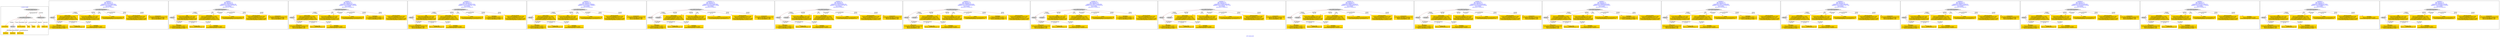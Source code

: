 digraph n0 {
fontcolor="blue"
remincross="true"
label="s20-s-lacma.xml"
subgraph cluster_0 {
label="1-correct model"
n2[style="filled",color="white",fillcolor="lightgray",label="CulturalHeritageObject1"];
n3[shape="plaintext",style="filled",fillcolor="gold",label="creationDate"];
n4[style="filled",color="white",fillcolor="lightgray",label="Person1"];
n5[shape="plaintext",style="filled",fillcolor="gold",label="Artwork_Details"];
n6[shape="plaintext",style="filled",fillcolor="gold",label="title"];
n7[shape="plaintext",style="filled",fillcolor="gold",label="Origin"];
n8[shape="plaintext",style="filled",fillcolor="gold",label="ID"];
n9[shape="plaintext",style="filled",fillcolor="gold",label="birthDate"];
n10[shape="plaintext",style="filled",fillcolor="gold",label="deathDate"];
n11[shape="plaintext",style="filled",fillcolor="gold",label="Artist_Name"];
n12[style="filled",color="white",fillcolor="lightgray",label="EuropeanaAggregation1"];
n13[style="filled",color="white",fillcolor="lightgray",label="WebResource1"];
n14[shape="plaintext",style="filled",fillcolor="gold",label="Image_URL"];
}
subgraph cluster_1 {
label="candidate 0\nlink coherence:1.0\nnode coherence:1.0\nconfidence:0.555231846070952\nmapping score:0.643410615356984\ncost:8.99999\n-precision:0.67-recall:0.5"
n16[style="filled",color="white",fillcolor="lightgray",label="CulturalHeritageObject1"];
n17[style="filled",color="white",fillcolor="lightgray",label="Person1"];
n18[shape="plaintext",style="filled",fillcolor="gold",label="Artist_Name\n[Person,nameOfThePerson,0.804]\n[CulturalHeritageObject,title,0.134]\n[CulturalHeritageObject,medium,0.033]\n[CulturalHeritageObject,provenance,0.029]"];
n19[shape="plaintext",style="filled",fillcolor="gold",label="deathDate\n[Person,dateOfBirth,0.491]\n[CulturalHeritageObject,created,0.44]\n[Person,dateOfDeath,0.069]"];
n20[shape="plaintext",style="filled",fillcolor="gold",label="title\n[CulturalHeritageObject,title,0.481]\n[Person,nameOfThePerson,0.464]\n[CulturalHeritageObject,provenance,0.04]\n[CulturalHeritageObject,medium,0.016]"];
n21[shape="plaintext",style="filled",fillcolor="gold",label="Origin\n[CulturalHeritageObject,accessionNumber,0.79]\n[CulturalHeritageObject,provenance,0.21]"];
n22[shape="plaintext",style="filled",fillcolor="gold",label="Image_URL\n[Person,nameOfThePerson,1.0]"];
n23[shape="plaintext",style="filled",fillcolor="gold",label="Artwork_Details\n[CulturalHeritageObject,extent,0.68]\n[Person,nameOfThePerson,0.197]\n[CulturalHeritageObject,provenance,0.068]\n[CulturalHeritageObject,medium,0.055]"];
n24[shape="plaintext",style="filled",fillcolor="gold",label="creationDate\n[CulturalHeritageObject,created,0.705]\n[Person,dateOfDeath,0.186]\n[Person,dateOfBirth,0.109]"];
n25[shape="plaintext",style="filled",fillcolor="gold",label="birthDate\n[Person,dateOfBirth,0.683]\n[CulturalHeritageObject,created,0.317]"];
}
subgraph cluster_2 {
label="candidate 1\nlink coherence:1.0\nnode coherence:1.0\nconfidence:0.5546343838901764\nmapping score:0.6432114612967255\ncost:8.99999\n-precision:0.67-recall:0.5"
n27[style="filled",color="white",fillcolor="lightgray",label="CulturalHeritageObject1"];
n28[style="filled",color="white",fillcolor="lightgray",label="Person1"];
n29[shape="plaintext",style="filled",fillcolor="gold",label="deathDate\n[Person,dateOfBirth,0.491]\n[CulturalHeritageObject,created,0.44]\n[Person,dateOfDeath,0.069]"];
n30[shape="plaintext",style="filled",fillcolor="gold",label="title\n[CulturalHeritageObject,title,0.481]\n[Person,nameOfThePerson,0.464]\n[CulturalHeritageObject,provenance,0.04]\n[CulturalHeritageObject,medium,0.016]"];
n31[shape="plaintext",style="filled",fillcolor="gold",label="Artist_Name\n[Person,nameOfThePerson,0.804]\n[CulturalHeritageObject,title,0.134]\n[CulturalHeritageObject,medium,0.033]\n[CulturalHeritageObject,provenance,0.029]"];
n32[shape="plaintext",style="filled",fillcolor="gold",label="Origin\n[CulturalHeritageObject,accessionNumber,0.79]\n[CulturalHeritageObject,provenance,0.21]"];
n33[shape="plaintext",style="filled",fillcolor="gold",label="Image_URL\n[Person,nameOfThePerson,1.0]"];
n34[shape="plaintext",style="filled",fillcolor="gold",label="Artwork_Details\n[CulturalHeritageObject,extent,0.68]\n[Person,nameOfThePerson,0.197]\n[CulturalHeritageObject,provenance,0.068]\n[CulturalHeritageObject,medium,0.055]"];
n35[shape="plaintext",style="filled",fillcolor="gold",label="creationDate\n[CulturalHeritageObject,created,0.705]\n[Person,dateOfDeath,0.186]\n[Person,dateOfBirth,0.109]"];
n36[shape="plaintext",style="filled",fillcolor="gold",label="birthDate\n[Person,dateOfBirth,0.683]\n[CulturalHeritageObject,created,0.317]"];
}
subgraph cluster_3 {
label="candidate 10\nlink coherence:1.0\nnode coherence:1.0\nconfidence:0.4940852356728168\nmapping score:0.6230284118909389\ncost:8.99999\n-precision:0.33-recall:0.25"
n38[style="filled",color="white",fillcolor="lightgray",label="CulturalHeritageObject1"];
n39[style="filled",color="white",fillcolor="lightgray",label="Person1"];
n40[shape="plaintext",style="filled",fillcolor="gold",label="creationDate\n[CulturalHeritageObject,created,0.705]\n[Person,dateOfDeath,0.186]\n[Person,dateOfBirth,0.109]"];
n41[shape="plaintext",style="filled",fillcolor="gold",label="Artist_Name\n[Person,nameOfThePerson,0.804]\n[CulturalHeritageObject,title,0.134]\n[CulturalHeritageObject,medium,0.033]\n[CulturalHeritageObject,provenance,0.029]"];
n42[shape="plaintext",style="filled",fillcolor="gold",label="title\n[CulturalHeritageObject,title,0.481]\n[Person,nameOfThePerson,0.464]\n[CulturalHeritageObject,provenance,0.04]\n[CulturalHeritageObject,medium,0.016]"];
n43[shape="plaintext",style="filled",fillcolor="gold",label="Origin\n[CulturalHeritageObject,accessionNumber,0.79]\n[CulturalHeritageObject,provenance,0.21]"];
n44[shape="plaintext",style="filled",fillcolor="gold",label="Image_URL\n[Person,nameOfThePerson,1.0]"];
n45[shape="plaintext",style="filled",fillcolor="gold",label="deathDate\n[Person,dateOfBirth,0.491]\n[CulturalHeritageObject,created,0.44]\n[Person,dateOfDeath,0.069]"];
n46[shape="plaintext",style="filled",fillcolor="gold",label="Artwork_Details\n[CulturalHeritageObject,extent,0.68]\n[Person,nameOfThePerson,0.197]\n[CulturalHeritageObject,provenance,0.068]\n[CulturalHeritageObject,medium,0.055]"];
n47[shape="plaintext",style="filled",fillcolor="gold",label="birthDate\n[Person,dateOfBirth,0.683]\n[CulturalHeritageObject,created,0.317]"];
}
subgraph cluster_4 {
label="candidate 11\nlink coherence:1.0\nnode coherence:1.0\nconfidence:0.49112944481475024\nmapping score:0.6220431482715835\ncost:8.99999\n-precision:0.33-recall:0.25"
n49[style="filled",color="white",fillcolor="lightgray",label="CulturalHeritageObject1"];
n50[style="filled",color="white",fillcolor="lightgray",label="Person1"];
n51[shape="plaintext",style="filled",fillcolor="gold",label="title\n[CulturalHeritageObject,title,0.481]\n[Person,nameOfThePerson,0.464]\n[CulturalHeritageObject,provenance,0.04]\n[CulturalHeritageObject,medium,0.016]"];
n52[shape="plaintext",style="filled",fillcolor="gold",label="creationDate\n[CulturalHeritageObject,created,0.705]\n[Person,dateOfDeath,0.186]\n[Person,dateOfBirth,0.109]"];
n53[shape="plaintext",style="filled",fillcolor="gold",label="Artist_Name\n[Person,nameOfThePerson,0.804]\n[CulturalHeritageObject,title,0.134]\n[CulturalHeritageObject,medium,0.033]\n[CulturalHeritageObject,provenance,0.029]"];
n54[shape="plaintext",style="filled",fillcolor="gold",label="Origin\n[CulturalHeritageObject,accessionNumber,0.79]\n[CulturalHeritageObject,provenance,0.21]"];
n55[shape="plaintext",style="filled",fillcolor="gold",label="Image_URL\n[Person,nameOfThePerson,1.0]"];
n56[shape="plaintext",style="filled",fillcolor="gold",label="deathDate\n[Person,dateOfBirth,0.491]\n[CulturalHeritageObject,created,0.44]\n[Person,dateOfDeath,0.069]"];
n57[shape="plaintext",style="filled",fillcolor="gold",label="Artwork_Details\n[CulturalHeritageObject,extent,0.68]\n[Person,nameOfThePerson,0.197]\n[CulturalHeritageObject,provenance,0.068]\n[CulturalHeritageObject,medium,0.055]"];
n58[shape="plaintext",style="filled",fillcolor="gold",label="birthDate\n[Person,dateOfBirth,0.683]\n[CulturalHeritageObject,created,0.317]"];
}
subgraph cluster_5 {
label="candidate 12\nlink coherence:1.0\nnode coherence:1.0\nconfidence:0.4826291715460616\nmapping score:0.6192097238486872\ncost:8.99999\n-precision:0.56-recall:0.42"
n60[style="filled",color="white",fillcolor="lightgray",label="CulturalHeritageObject1"];
n61[style="filled",color="white",fillcolor="lightgray",label="Person1"];
n62[shape="plaintext",style="filled",fillcolor="gold",label="Artist_Name\n[Person,nameOfThePerson,0.804]\n[CulturalHeritageObject,title,0.134]\n[CulturalHeritageObject,medium,0.033]\n[CulturalHeritageObject,provenance,0.029]"];
n63[shape="plaintext",style="filled",fillcolor="gold",label="deathDate\n[Person,dateOfBirth,0.491]\n[CulturalHeritageObject,created,0.44]\n[Person,dateOfDeath,0.069]"];
n64[shape="plaintext",style="filled",fillcolor="gold",label="title\n[CulturalHeritageObject,title,0.481]\n[Person,nameOfThePerson,0.464]\n[CulturalHeritageObject,provenance,0.04]\n[CulturalHeritageObject,medium,0.016]"];
n65[shape="plaintext",style="filled",fillcolor="gold",label="Origin\n[CulturalHeritageObject,accessionNumber,0.79]\n[CulturalHeritageObject,provenance,0.21]"];
n66[shape="plaintext",style="filled",fillcolor="gold",label="Image_URL\n[Person,nameOfThePerson,1.0]"];
n67[shape="plaintext",style="filled",fillcolor="gold",label="Artwork_Details\n[CulturalHeritageObject,extent,0.68]\n[Person,nameOfThePerson,0.197]\n[CulturalHeritageObject,provenance,0.068]\n[CulturalHeritageObject,medium,0.055]"];
n68[shape="plaintext",style="filled",fillcolor="gold",label="creationDate\n[CulturalHeritageObject,created,0.705]\n[Person,dateOfDeath,0.186]\n[Person,dateOfBirth,0.109]"];
n69[shape="plaintext",style="filled",fillcolor="gold",label="birthDate\n[Person,dateOfBirth,0.683]\n[CulturalHeritageObject,created,0.317]"];
}
subgraph cluster_6 {
label="candidate 13\nlink coherence:0.9\nnode coherence:1.0\nconfidence:0.555231846070952\nmapping score:0.643410615356984\ncost:9.99999\n-precision:0.6-recall:0.5"
n71[style="filled",color="white",fillcolor="lightgray",label="CulturalHeritageObject1"];
n72[style="filled",color="white",fillcolor="lightgray",label="Person1"];
n73[style="filled",color="white",fillcolor="lightgray",label="Concept1"];
n74[shape="plaintext",style="filled",fillcolor="gold",label="Artist_Name\n[Person,nameOfThePerson,0.804]\n[CulturalHeritageObject,title,0.134]\n[CulturalHeritageObject,medium,0.033]\n[CulturalHeritageObject,provenance,0.029]"];
n75[shape="plaintext",style="filled",fillcolor="gold",label="deathDate\n[Person,dateOfBirth,0.491]\n[CulturalHeritageObject,created,0.44]\n[Person,dateOfDeath,0.069]"];
n76[shape="plaintext",style="filled",fillcolor="gold",label="title\n[CulturalHeritageObject,title,0.481]\n[Person,nameOfThePerson,0.464]\n[CulturalHeritageObject,provenance,0.04]\n[CulturalHeritageObject,medium,0.016]"];
n77[shape="plaintext",style="filled",fillcolor="gold",label="Origin\n[CulturalHeritageObject,accessionNumber,0.79]\n[CulturalHeritageObject,provenance,0.21]"];
n78[shape="plaintext",style="filled",fillcolor="gold",label="Image_URL\n[Person,nameOfThePerson,1.0]"];
n79[shape="plaintext",style="filled",fillcolor="gold",label="Artwork_Details\n[CulturalHeritageObject,extent,0.68]\n[Person,nameOfThePerson,0.197]\n[CulturalHeritageObject,provenance,0.068]\n[CulturalHeritageObject,medium,0.055]"];
n80[shape="plaintext",style="filled",fillcolor="gold",label="creationDate\n[CulturalHeritageObject,created,0.705]\n[Person,dateOfDeath,0.186]\n[Person,dateOfBirth,0.109]"];
n81[shape="plaintext",style="filled",fillcolor="gold",label="birthDate\n[Person,dateOfBirth,0.683]\n[CulturalHeritageObject,created,0.317]"];
}
subgraph cluster_7 {
label="candidate 14\nlink coherence:0.9\nnode coherence:1.0\nconfidence:0.5546343838901764\nmapping score:0.6432114612967255\ncost:9.99999\n-precision:0.6-recall:0.5"
n83[style="filled",color="white",fillcolor="lightgray",label="CulturalHeritageObject1"];
n84[style="filled",color="white",fillcolor="lightgray",label="Person1"];
n85[style="filled",color="white",fillcolor="lightgray",label="Concept1"];
n86[shape="plaintext",style="filled",fillcolor="gold",label="deathDate\n[Person,dateOfBirth,0.491]\n[CulturalHeritageObject,created,0.44]\n[Person,dateOfDeath,0.069]"];
n87[shape="plaintext",style="filled",fillcolor="gold",label="title\n[CulturalHeritageObject,title,0.481]\n[Person,nameOfThePerson,0.464]\n[CulturalHeritageObject,provenance,0.04]\n[CulturalHeritageObject,medium,0.016]"];
n88[shape="plaintext",style="filled",fillcolor="gold",label="Artist_Name\n[Person,nameOfThePerson,0.804]\n[CulturalHeritageObject,title,0.134]\n[CulturalHeritageObject,medium,0.033]\n[CulturalHeritageObject,provenance,0.029]"];
n89[shape="plaintext",style="filled",fillcolor="gold",label="Origin\n[CulturalHeritageObject,accessionNumber,0.79]\n[CulturalHeritageObject,provenance,0.21]"];
n90[shape="plaintext",style="filled",fillcolor="gold",label="Image_URL\n[Person,nameOfThePerson,1.0]"];
n91[shape="plaintext",style="filled",fillcolor="gold",label="Artwork_Details\n[CulturalHeritageObject,extent,0.68]\n[Person,nameOfThePerson,0.197]\n[CulturalHeritageObject,provenance,0.068]\n[CulturalHeritageObject,medium,0.055]"];
n92[shape="plaintext",style="filled",fillcolor="gold",label="creationDate\n[CulturalHeritageObject,created,0.705]\n[Person,dateOfDeath,0.186]\n[Person,dateOfBirth,0.109]"];
n93[shape="plaintext",style="filled",fillcolor="gold",label="birthDate\n[Person,dateOfBirth,0.683]\n[CulturalHeritageObject,created,0.317]"];
}
subgraph cluster_8 {
label="candidate 15\nlink coherence:0.9\nnode coherence:1.0\nconfidence:0.5366685632618304\nmapping score:0.6372228544206101\ncost:9.99999\n-precision:0.4-recall:0.33"
n95[style="filled",color="white",fillcolor="lightgray",label="CulturalHeritageObject1"];
n96[style="filled",color="white",fillcolor="lightgray",label="Person1"];
n97[style="filled",color="white",fillcolor="lightgray",label="Concept1"];
n98[shape="plaintext",style="filled",fillcolor="gold",label="Artist_Name\n[Person,nameOfThePerson,0.804]\n[CulturalHeritageObject,title,0.134]\n[CulturalHeritageObject,medium,0.033]\n[CulturalHeritageObject,provenance,0.029]"];
n99[shape="plaintext",style="filled",fillcolor="gold",label="creationDate\n[CulturalHeritageObject,created,0.705]\n[Person,dateOfDeath,0.186]\n[Person,dateOfBirth,0.109]"];
n100[shape="plaintext",style="filled",fillcolor="gold",label="title\n[CulturalHeritageObject,title,0.481]\n[Person,nameOfThePerson,0.464]\n[CulturalHeritageObject,provenance,0.04]\n[CulturalHeritageObject,medium,0.016]"];
n101[shape="plaintext",style="filled",fillcolor="gold",label="Origin\n[CulturalHeritageObject,accessionNumber,0.79]\n[CulturalHeritageObject,provenance,0.21]"];
n102[shape="plaintext",style="filled",fillcolor="gold",label="Image_URL\n[Person,nameOfThePerson,1.0]"];
n103[shape="plaintext",style="filled",fillcolor="gold",label="deathDate\n[Person,dateOfBirth,0.491]\n[CulturalHeritageObject,created,0.44]\n[Person,dateOfDeath,0.069]"];
n104[shape="plaintext",style="filled",fillcolor="gold",label="Artwork_Details\n[CulturalHeritageObject,extent,0.68]\n[Person,nameOfThePerson,0.197]\n[CulturalHeritageObject,provenance,0.068]\n[CulturalHeritageObject,medium,0.055]"];
n105[shape="plaintext",style="filled",fillcolor="gold",label="birthDate\n[Person,dateOfBirth,0.683]\n[CulturalHeritageObject,created,0.317]"];
}
subgraph cluster_9 {
label="candidate 16\nlink coherence:0.9\nnode coherence:1.0\nconfidence:0.5360711010810548\nmapping score:0.6370237003603516\ncost:9.99999\n-precision:0.4-recall:0.33"
n107[style="filled",color="white",fillcolor="lightgray",label="CulturalHeritageObject1"];
n108[style="filled",color="white",fillcolor="lightgray",label="Person1"];
n109[style="filled",color="white",fillcolor="lightgray",label="Concept1"];
n110[shape="plaintext",style="filled",fillcolor="gold",label="creationDate\n[CulturalHeritageObject,created,0.705]\n[Person,dateOfDeath,0.186]\n[Person,dateOfBirth,0.109]"];
n111[shape="plaintext",style="filled",fillcolor="gold",label="title\n[CulturalHeritageObject,title,0.481]\n[Person,nameOfThePerson,0.464]\n[CulturalHeritageObject,provenance,0.04]\n[CulturalHeritageObject,medium,0.016]"];
n112[shape="plaintext",style="filled",fillcolor="gold",label="Artist_Name\n[Person,nameOfThePerson,0.804]\n[CulturalHeritageObject,title,0.134]\n[CulturalHeritageObject,medium,0.033]\n[CulturalHeritageObject,provenance,0.029]"];
n113[shape="plaintext",style="filled",fillcolor="gold",label="Origin\n[CulturalHeritageObject,accessionNumber,0.79]\n[CulturalHeritageObject,provenance,0.21]"];
n114[shape="plaintext",style="filled",fillcolor="gold",label="Image_URL\n[Person,nameOfThePerson,1.0]"];
n115[shape="plaintext",style="filled",fillcolor="gold",label="deathDate\n[Person,dateOfBirth,0.491]\n[CulturalHeritageObject,created,0.44]\n[Person,dateOfDeath,0.069]"];
n116[shape="plaintext",style="filled",fillcolor="gold",label="Artwork_Details\n[CulturalHeritageObject,extent,0.68]\n[Person,nameOfThePerson,0.197]\n[CulturalHeritageObject,provenance,0.068]\n[CulturalHeritageObject,medium,0.055]"];
n117[shape="plaintext",style="filled",fillcolor="gold",label="birthDate\n[Person,dateOfBirth,0.683]\n[CulturalHeritageObject,created,0.317]"];
}
subgraph cluster_10 {
label="candidate 17\nlink coherence:0.9\nnode coherence:1.0\nconfidence:0.5126485184819383\nmapping score:0.6292161728273128\ncost:9.99999\n-precision:0.5-recall:0.42"
n119[style="filled",color="white",fillcolor="lightgray",label="CulturalHeritageObject1"];
n120[style="filled",color="white",fillcolor="lightgray",label="Person1"];
n121[style="filled",color="white",fillcolor="lightgray",label="Concept1"];
n122[shape="plaintext",style="filled",fillcolor="gold",label="deathDate\n[Person,dateOfBirth,0.491]\n[CulturalHeritageObject,created,0.44]\n[Person,dateOfDeath,0.069]"];
n123[shape="plaintext",style="filled",fillcolor="gold",label="Artist_Name\n[Person,nameOfThePerson,0.804]\n[CulturalHeritageObject,title,0.134]\n[CulturalHeritageObject,medium,0.033]\n[CulturalHeritageObject,provenance,0.029]"];
n124[shape="plaintext",style="filled",fillcolor="gold",label="title\n[CulturalHeritageObject,title,0.481]\n[Person,nameOfThePerson,0.464]\n[CulturalHeritageObject,provenance,0.04]\n[CulturalHeritageObject,medium,0.016]"];
n125[shape="plaintext",style="filled",fillcolor="gold",label="Origin\n[CulturalHeritageObject,accessionNumber,0.79]\n[CulturalHeritageObject,provenance,0.21]"];
n126[shape="plaintext",style="filled",fillcolor="gold",label="Image_URL\n[Person,nameOfThePerson,1.0]"];
n127[shape="plaintext",style="filled",fillcolor="gold",label="Artwork_Details\n[CulturalHeritageObject,extent,0.68]\n[Person,nameOfThePerson,0.197]\n[CulturalHeritageObject,provenance,0.068]\n[CulturalHeritageObject,medium,0.055]"];
n128[shape="plaintext",style="filled",fillcolor="gold",label="creationDate\n[CulturalHeritageObject,created,0.705]\n[Person,dateOfDeath,0.186]\n[Person,dateOfBirth,0.109]"];
n129[shape="plaintext",style="filled",fillcolor="gold",label="birthDate\n[Person,dateOfBirth,0.683]\n[CulturalHeritageObject,created,0.317]"];
}
subgraph cluster_11 {
label="candidate 18\nlink coherence:0.9\nnode coherence:1.0\nconfidence:0.5096927276238719\nmapping score:0.6282309092079573\ncost:9.99999\n-precision:0.5-recall:0.42"
n131[style="filled",color="white",fillcolor="lightgray",label="CulturalHeritageObject1"];
n132[style="filled",color="white",fillcolor="lightgray",label="Person1"];
n133[style="filled",color="white",fillcolor="lightgray",label="Concept1"];
n134[shape="plaintext",style="filled",fillcolor="gold",label="title\n[CulturalHeritageObject,title,0.481]\n[Person,nameOfThePerson,0.464]\n[CulturalHeritageObject,provenance,0.04]\n[CulturalHeritageObject,medium,0.016]"];
n135[shape="plaintext",style="filled",fillcolor="gold",label="deathDate\n[Person,dateOfBirth,0.491]\n[CulturalHeritageObject,created,0.44]\n[Person,dateOfDeath,0.069]"];
n136[shape="plaintext",style="filled",fillcolor="gold",label="Artist_Name\n[Person,nameOfThePerson,0.804]\n[CulturalHeritageObject,title,0.134]\n[CulturalHeritageObject,medium,0.033]\n[CulturalHeritageObject,provenance,0.029]"];
n137[shape="plaintext",style="filled",fillcolor="gold",label="Origin\n[CulturalHeritageObject,accessionNumber,0.79]\n[CulturalHeritageObject,provenance,0.21]"];
n138[shape="plaintext",style="filled",fillcolor="gold",label="Image_URL\n[Person,nameOfThePerson,1.0]"];
n139[shape="plaintext",style="filled",fillcolor="gold",label="Artwork_Details\n[CulturalHeritageObject,extent,0.68]\n[Person,nameOfThePerson,0.197]\n[CulturalHeritageObject,provenance,0.068]\n[CulturalHeritageObject,medium,0.055]"];
n140[shape="plaintext",style="filled",fillcolor="gold",label="creationDate\n[CulturalHeritageObject,created,0.705]\n[Person,dateOfDeath,0.186]\n[Person,dateOfBirth,0.109]"];
n141[shape="plaintext",style="filled",fillcolor="gold",label="birthDate\n[Person,dateOfBirth,0.683]\n[CulturalHeritageObject,created,0.317]"];
}
subgraph cluster_12 {
label="candidate 19\nlink coherence:0.9\nnode coherence:1.0\nconfidence:0.5001018103676287\nmapping score:0.6250339367892096\ncost:9.99999\n-precision:0.5-recall:0.42"
n143[style="filled",color="white",fillcolor="lightgray",label="CulturalHeritageObject1"];
n144[style="filled",color="white",fillcolor="lightgray",label="Person1"];
n145[style="filled",color="white",fillcolor="lightgray",label="Concept1"];
n146[shape="plaintext",style="filled",fillcolor="gold",label="Artist_Name\n[Person,nameOfThePerson,0.804]\n[CulturalHeritageObject,title,0.134]\n[CulturalHeritageObject,medium,0.033]\n[CulturalHeritageObject,provenance,0.029]"];
n147[shape="plaintext",style="filled",fillcolor="gold",label="deathDate\n[Person,dateOfBirth,0.491]\n[CulturalHeritageObject,created,0.44]\n[Person,dateOfDeath,0.069]"];
n148[shape="plaintext",style="filled",fillcolor="gold",label="title\n[CulturalHeritageObject,title,0.481]\n[Person,nameOfThePerson,0.464]\n[CulturalHeritageObject,provenance,0.04]\n[CulturalHeritageObject,medium,0.016]"];
n149[shape="plaintext",style="filled",fillcolor="gold",label="Origin\n[CulturalHeritageObject,accessionNumber,0.79]\n[CulturalHeritageObject,provenance,0.21]"];
n150[shape="plaintext",style="filled",fillcolor="gold",label="Image_URL\n[Person,nameOfThePerson,1.0]"];
n151[shape="plaintext",style="filled",fillcolor="gold",label="Artwork_Details\n[CulturalHeritageObject,extent,0.68]\n[Person,nameOfThePerson,0.197]\n[CulturalHeritageObject,provenance,0.068]\n[CulturalHeritageObject,medium,0.055]"];
n152[shape="plaintext",style="filled",fillcolor="gold",label="creationDate\n[CulturalHeritageObject,created,0.705]\n[Person,dateOfDeath,0.186]\n[Person,dateOfBirth,0.109]"];
n153[shape="plaintext",style="filled",fillcolor="gold",label="birthDate\n[Person,dateOfBirth,0.683]\n[CulturalHeritageObject,created,0.317]"];
}
subgraph cluster_13 {
label="candidate 2\nlink coherence:1.0\nnode coherence:1.0\nconfidence:0.5366685632618304\nmapping score:0.6372228544206101\ncost:8.99999\n-precision:0.44-recall:0.33"
n155[style="filled",color="white",fillcolor="lightgray",label="CulturalHeritageObject1"];
n156[style="filled",color="white",fillcolor="lightgray",label="Person1"];
n157[shape="plaintext",style="filled",fillcolor="gold",label="Artist_Name\n[Person,nameOfThePerson,0.804]\n[CulturalHeritageObject,title,0.134]\n[CulturalHeritageObject,medium,0.033]\n[CulturalHeritageObject,provenance,0.029]"];
n158[shape="plaintext",style="filled",fillcolor="gold",label="creationDate\n[CulturalHeritageObject,created,0.705]\n[Person,dateOfDeath,0.186]\n[Person,dateOfBirth,0.109]"];
n159[shape="plaintext",style="filled",fillcolor="gold",label="title\n[CulturalHeritageObject,title,0.481]\n[Person,nameOfThePerson,0.464]\n[CulturalHeritageObject,provenance,0.04]\n[CulturalHeritageObject,medium,0.016]"];
n160[shape="plaintext",style="filled",fillcolor="gold",label="Origin\n[CulturalHeritageObject,accessionNumber,0.79]\n[CulturalHeritageObject,provenance,0.21]"];
n161[shape="plaintext",style="filled",fillcolor="gold",label="Image_URL\n[Person,nameOfThePerson,1.0]"];
n162[shape="plaintext",style="filled",fillcolor="gold",label="deathDate\n[Person,dateOfBirth,0.491]\n[CulturalHeritageObject,created,0.44]\n[Person,dateOfDeath,0.069]"];
n163[shape="plaintext",style="filled",fillcolor="gold",label="Artwork_Details\n[CulturalHeritageObject,extent,0.68]\n[Person,nameOfThePerson,0.197]\n[CulturalHeritageObject,provenance,0.068]\n[CulturalHeritageObject,medium,0.055]"];
n164[shape="plaintext",style="filled",fillcolor="gold",label="birthDate\n[Person,dateOfBirth,0.683]\n[CulturalHeritageObject,created,0.317]"];
}
subgraph cluster_14 {
label="candidate 3\nlink coherence:1.0\nnode coherence:1.0\nconfidence:0.5360711010810548\nmapping score:0.6370237003603516\ncost:8.99999\n-precision:0.44-recall:0.33"
n166[style="filled",color="white",fillcolor="lightgray",label="CulturalHeritageObject1"];
n167[style="filled",color="white",fillcolor="lightgray",label="Person1"];
n168[shape="plaintext",style="filled",fillcolor="gold",label="creationDate\n[CulturalHeritageObject,created,0.705]\n[Person,dateOfDeath,0.186]\n[Person,dateOfBirth,0.109]"];
n169[shape="plaintext",style="filled",fillcolor="gold",label="title\n[CulturalHeritageObject,title,0.481]\n[Person,nameOfThePerson,0.464]\n[CulturalHeritageObject,provenance,0.04]\n[CulturalHeritageObject,medium,0.016]"];
n170[shape="plaintext",style="filled",fillcolor="gold",label="Artist_Name\n[Person,nameOfThePerson,0.804]\n[CulturalHeritageObject,title,0.134]\n[CulturalHeritageObject,medium,0.033]\n[CulturalHeritageObject,provenance,0.029]"];
n171[shape="plaintext",style="filled",fillcolor="gold",label="Origin\n[CulturalHeritageObject,accessionNumber,0.79]\n[CulturalHeritageObject,provenance,0.21]"];
n172[shape="plaintext",style="filled",fillcolor="gold",label="Image_URL\n[Person,nameOfThePerson,1.0]"];
n173[shape="plaintext",style="filled",fillcolor="gold",label="deathDate\n[Person,dateOfBirth,0.491]\n[CulturalHeritageObject,created,0.44]\n[Person,dateOfDeath,0.069]"];
n174[shape="plaintext",style="filled",fillcolor="gold",label="Artwork_Details\n[CulturalHeritageObject,extent,0.68]\n[Person,nameOfThePerson,0.197]\n[CulturalHeritageObject,provenance,0.068]\n[CulturalHeritageObject,medium,0.055]"];
n175[shape="plaintext",style="filled",fillcolor="gold",label="birthDate\n[Person,dateOfBirth,0.683]\n[CulturalHeritageObject,created,0.317]"];
}
subgraph cluster_15 {
label="candidate 4\nlink coherence:1.0\nnode coherence:1.0\nconfidence:0.5126485184819383\nmapping score:0.6292161728273128\ncost:8.99999\n-precision:0.56-recall:0.42"
n177[style="filled",color="white",fillcolor="lightgray",label="CulturalHeritageObject1"];
n178[style="filled",color="white",fillcolor="lightgray",label="Person1"];
n179[shape="plaintext",style="filled",fillcolor="gold",label="deathDate\n[Person,dateOfBirth,0.491]\n[CulturalHeritageObject,created,0.44]\n[Person,dateOfDeath,0.069]"];
n180[shape="plaintext",style="filled",fillcolor="gold",label="Artist_Name\n[Person,nameOfThePerson,0.804]\n[CulturalHeritageObject,title,0.134]\n[CulturalHeritageObject,medium,0.033]\n[CulturalHeritageObject,provenance,0.029]"];
n181[shape="plaintext",style="filled",fillcolor="gold",label="title\n[CulturalHeritageObject,title,0.481]\n[Person,nameOfThePerson,0.464]\n[CulturalHeritageObject,provenance,0.04]\n[CulturalHeritageObject,medium,0.016]"];
n182[shape="plaintext",style="filled",fillcolor="gold",label="Origin\n[CulturalHeritageObject,accessionNumber,0.79]\n[CulturalHeritageObject,provenance,0.21]"];
n183[shape="plaintext",style="filled",fillcolor="gold",label="Image_URL\n[Person,nameOfThePerson,1.0]"];
n184[shape="plaintext",style="filled",fillcolor="gold",label="Artwork_Details\n[CulturalHeritageObject,extent,0.68]\n[Person,nameOfThePerson,0.197]\n[CulturalHeritageObject,provenance,0.068]\n[CulturalHeritageObject,medium,0.055]"];
n185[shape="plaintext",style="filled",fillcolor="gold",label="creationDate\n[CulturalHeritageObject,created,0.705]\n[Person,dateOfDeath,0.186]\n[Person,dateOfBirth,0.109]"];
n186[shape="plaintext",style="filled",fillcolor="gold",label="birthDate\n[Person,dateOfBirth,0.683]\n[CulturalHeritageObject,created,0.317]"];
}
subgraph cluster_16 {
label="candidate 5\nlink coherence:1.0\nnode coherence:1.0\nconfidence:0.5096927276238719\nmapping score:0.6282309092079573\ncost:8.99999\n-precision:0.56-recall:0.42"
n188[style="filled",color="white",fillcolor="lightgray",label="CulturalHeritageObject1"];
n189[style="filled",color="white",fillcolor="lightgray",label="Person1"];
n190[shape="plaintext",style="filled",fillcolor="gold",label="title\n[CulturalHeritageObject,title,0.481]\n[Person,nameOfThePerson,0.464]\n[CulturalHeritageObject,provenance,0.04]\n[CulturalHeritageObject,medium,0.016]"];
n191[shape="plaintext",style="filled",fillcolor="gold",label="deathDate\n[Person,dateOfBirth,0.491]\n[CulturalHeritageObject,created,0.44]\n[Person,dateOfDeath,0.069]"];
n192[shape="plaintext",style="filled",fillcolor="gold",label="Artist_Name\n[Person,nameOfThePerson,0.804]\n[CulturalHeritageObject,title,0.134]\n[CulturalHeritageObject,medium,0.033]\n[CulturalHeritageObject,provenance,0.029]"];
n193[shape="plaintext",style="filled",fillcolor="gold",label="Origin\n[CulturalHeritageObject,accessionNumber,0.79]\n[CulturalHeritageObject,provenance,0.21]"];
n194[shape="plaintext",style="filled",fillcolor="gold",label="Image_URL\n[Person,nameOfThePerson,1.0]"];
n195[shape="plaintext",style="filled",fillcolor="gold",label="Artwork_Details\n[CulturalHeritageObject,extent,0.68]\n[Person,nameOfThePerson,0.197]\n[CulturalHeritageObject,provenance,0.068]\n[CulturalHeritageObject,medium,0.055]"];
n196[shape="plaintext",style="filled",fillcolor="gold",label="creationDate\n[CulturalHeritageObject,created,0.705]\n[Person,dateOfDeath,0.186]\n[Person,dateOfBirth,0.109]"];
n197[shape="plaintext",style="filled",fillcolor="gold",label="birthDate\n[Person,dateOfBirth,0.683]\n[CulturalHeritageObject,created,0.317]"];
}
subgraph cluster_17 {
label="candidate 6\nlink coherence:1.0\nnode coherence:1.0\nconfidence:0.5001018103676287\nmapping score:0.6250339367892096\ncost:8.99999\n-precision:0.56-recall:0.42"
n199[style="filled",color="white",fillcolor="lightgray",label="CulturalHeritageObject1"];
n200[style="filled",color="white",fillcolor="lightgray",label="Person1"];
n201[shape="plaintext",style="filled",fillcolor="gold",label="Artist_Name\n[Person,nameOfThePerson,0.804]\n[CulturalHeritageObject,title,0.134]\n[CulturalHeritageObject,medium,0.033]\n[CulturalHeritageObject,provenance,0.029]"];
n202[shape="plaintext",style="filled",fillcolor="gold",label="deathDate\n[Person,dateOfBirth,0.491]\n[CulturalHeritageObject,created,0.44]\n[Person,dateOfDeath,0.069]"];
n203[shape="plaintext",style="filled",fillcolor="gold",label="title\n[CulturalHeritageObject,title,0.481]\n[Person,nameOfThePerson,0.464]\n[CulturalHeritageObject,provenance,0.04]\n[CulturalHeritageObject,medium,0.016]"];
n204[shape="plaintext",style="filled",fillcolor="gold",label="Origin\n[CulturalHeritageObject,accessionNumber,0.79]\n[CulturalHeritageObject,provenance,0.21]"];
n205[shape="plaintext",style="filled",fillcolor="gold",label="Image_URL\n[Person,nameOfThePerson,1.0]"];
n206[shape="plaintext",style="filled",fillcolor="gold",label="Artwork_Details\n[CulturalHeritageObject,extent,0.68]\n[Person,nameOfThePerson,0.197]\n[CulturalHeritageObject,provenance,0.068]\n[CulturalHeritageObject,medium,0.055]"];
n207[shape="plaintext",style="filled",fillcolor="gold",label="creationDate\n[CulturalHeritageObject,created,0.705]\n[Person,dateOfDeath,0.186]\n[Person,dateOfBirth,0.109]"];
n208[shape="plaintext",style="filled",fillcolor="gold",label="birthDate\n[Person,dateOfBirth,0.683]\n[CulturalHeritageObject,created,0.317]"];
}
subgraph cluster_18 {
label="candidate 7\nlink coherence:1.0\nnode coherence:1.0\nconfidence:0.4972914723081375\nmapping score:0.6240971574360459\ncost:8.99999\n-precision:0.33-recall:0.25"
n210[style="filled",color="white",fillcolor="lightgray",label="CulturalHeritageObject1"];
n211[style="filled",color="white",fillcolor="lightgray",label="Person1"];
n212[shape="plaintext",style="filled",fillcolor="gold",label="Artist_Name\n[Person,nameOfThePerson,0.804]\n[CulturalHeritageObject,title,0.134]\n[CulturalHeritageObject,medium,0.033]\n[CulturalHeritageObject,provenance,0.029]"];
n213[shape="plaintext",style="filled",fillcolor="gold",label="creationDate\n[CulturalHeritageObject,created,0.705]\n[Person,dateOfDeath,0.186]\n[Person,dateOfBirth,0.109]"];
n214[shape="plaintext",style="filled",fillcolor="gold",label="title\n[CulturalHeritageObject,title,0.481]\n[Person,nameOfThePerson,0.464]\n[CulturalHeritageObject,provenance,0.04]\n[CulturalHeritageObject,medium,0.016]"];
n215[shape="plaintext",style="filled",fillcolor="gold",label="Origin\n[CulturalHeritageObject,accessionNumber,0.79]\n[CulturalHeritageObject,provenance,0.21]"];
n216[shape="plaintext",style="filled",fillcolor="gold",label="Image_URL\n[Person,nameOfThePerson,1.0]"];
n217[shape="plaintext",style="filled",fillcolor="gold",label="deathDate\n[Person,dateOfBirth,0.491]\n[CulturalHeritageObject,created,0.44]\n[Person,dateOfDeath,0.069]"];
n218[shape="plaintext",style="filled",fillcolor="gold",label="Artwork_Details\n[CulturalHeritageObject,extent,0.68]\n[Person,nameOfThePerson,0.197]\n[CulturalHeritageObject,provenance,0.068]\n[CulturalHeritageObject,medium,0.055]"];
n219[shape="plaintext",style="filled",fillcolor="gold",label="birthDate\n[Person,dateOfBirth,0.683]\n[CulturalHeritageObject,created,0.317]"];
}
subgraph cluster_19 {
label="candidate 8\nlink coherence:1.0\nnode coherence:1.0\nconfidence:0.4966940101273619\nmapping score:0.6238980033757873\ncost:8.99999\n-precision:0.33-recall:0.25"
n221[style="filled",color="white",fillcolor="lightgray",label="CulturalHeritageObject1"];
n222[style="filled",color="white",fillcolor="lightgray",label="Person1"];
n223[shape="plaintext",style="filled",fillcolor="gold",label="creationDate\n[CulturalHeritageObject,created,0.705]\n[Person,dateOfDeath,0.186]\n[Person,dateOfBirth,0.109]"];
n224[shape="plaintext",style="filled",fillcolor="gold",label="title\n[CulturalHeritageObject,title,0.481]\n[Person,nameOfThePerson,0.464]\n[CulturalHeritageObject,provenance,0.04]\n[CulturalHeritageObject,medium,0.016]"];
n225[shape="plaintext",style="filled",fillcolor="gold",label="Artist_Name\n[Person,nameOfThePerson,0.804]\n[CulturalHeritageObject,title,0.134]\n[CulturalHeritageObject,medium,0.033]\n[CulturalHeritageObject,provenance,0.029]"];
n226[shape="plaintext",style="filled",fillcolor="gold",label="Origin\n[CulturalHeritageObject,accessionNumber,0.79]\n[CulturalHeritageObject,provenance,0.21]"];
n227[shape="plaintext",style="filled",fillcolor="gold",label="Image_URL\n[Person,nameOfThePerson,1.0]"];
n228[shape="plaintext",style="filled",fillcolor="gold",label="deathDate\n[Person,dateOfBirth,0.491]\n[CulturalHeritageObject,created,0.44]\n[Person,dateOfDeath,0.069]"];
n229[shape="plaintext",style="filled",fillcolor="gold",label="Artwork_Details\n[CulturalHeritageObject,extent,0.68]\n[Person,nameOfThePerson,0.197]\n[CulturalHeritageObject,provenance,0.068]\n[CulturalHeritageObject,medium,0.055]"];
n230[shape="plaintext",style="filled",fillcolor="gold",label="birthDate\n[Person,dateOfBirth,0.683]\n[CulturalHeritageObject,created,0.317]"];
}
subgraph cluster_20 {
label="candidate 9\nlink coherence:1.0\nnode coherence:1.0\nconfidence:0.4965485573287865\nmapping score:0.6238495191095955\ncost:8.99999\n-precision:0.56-recall:0.42"
n232[style="filled",color="white",fillcolor="lightgray",label="CulturalHeritageObject1"];
n233[style="filled",color="white",fillcolor="lightgray",label="Person1"];
n234[shape="plaintext",style="filled",fillcolor="gold",label="title\n[CulturalHeritageObject,title,0.481]\n[Person,nameOfThePerson,0.464]\n[CulturalHeritageObject,provenance,0.04]\n[CulturalHeritageObject,medium,0.016]"];
n235[shape="plaintext",style="filled",fillcolor="gold",label="deathDate\n[Person,dateOfBirth,0.491]\n[CulturalHeritageObject,created,0.44]\n[Person,dateOfDeath,0.069]"];
n236[shape="plaintext",style="filled",fillcolor="gold",label="Artist_Name\n[Person,nameOfThePerson,0.804]\n[CulturalHeritageObject,title,0.134]\n[CulturalHeritageObject,medium,0.033]\n[CulturalHeritageObject,provenance,0.029]"];
n237[shape="plaintext",style="filled",fillcolor="gold",label="Origin\n[CulturalHeritageObject,accessionNumber,0.79]\n[CulturalHeritageObject,provenance,0.21]"];
n238[shape="plaintext",style="filled",fillcolor="gold",label="Image_URL\n[Person,nameOfThePerson,1.0]"];
n239[shape="plaintext",style="filled",fillcolor="gold",label="Artwork_Details\n[CulturalHeritageObject,extent,0.68]\n[Person,nameOfThePerson,0.197]\n[CulturalHeritageObject,provenance,0.068]\n[CulturalHeritageObject,medium,0.055]"];
n240[shape="plaintext",style="filled",fillcolor="gold",label="creationDate\n[CulturalHeritageObject,created,0.705]\n[Person,dateOfDeath,0.186]\n[Person,dateOfBirth,0.109]"];
n241[shape="plaintext",style="filled",fillcolor="gold",label="birthDate\n[Person,dateOfBirth,0.683]\n[CulturalHeritageObject,created,0.317]"];
}
n2 -> n3[color="brown",fontcolor="black",label="created"]
n2 -> n4[color="brown",fontcolor="black",label="creator"]
n2 -> n5[color="brown",fontcolor="black",label="description"]
n2 -> n6[color="brown",fontcolor="black",label="title"]
n2 -> n7[color="brown",fontcolor="black",label="accessionNumber"]
n2 -> n8[color="brown",fontcolor="black",label="objectId"]
n4 -> n9[color="brown",fontcolor="black",label="dateOfBirth"]
n4 -> n10[color="brown",fontcolor="black",label="dateOfDeath"]
n4 -> n11[color="brown",fontcolor="black",label="nameOfThePerson"]
n12 -> n2[color="brown",fontcolor="black",label="aggregatedCHO"]
n12 -> n13[color="brown",fontcolor="black",label="hasView"]
n13 -> n14[color="brown",fontcolor="black",label="classLink"]
n16 -> n17[color="brown",fontcolor="black",label="creator\nw=0.99999"]
n16 -> n18[color="brown",fontcolor="black",label="medium\nw=1.0"]
n17 -> n19[color="brown",fontcolor="black",label="dateOfDeath\nw=1.0"]
n16 -> n20[color="brown",fontcolor="black",label="title\nw=1.0"]
n16 -> n21[color="brown",fontcolor="black",label="accessionNumber\nw=1.0"]
n17 -> n22[color="brown",fontcolor="black",label="nameOfThePerson\nw=1.0"]
n16 -> n23[color="brown",fontcolor="black",label="extent\nw=1.0"]
n16 -> n24[color="brown",fontcolor="black",label="created\nw=1.0"]
n17 -> n25[color="brown",fontcolor="black",label="dateOfBirth\nw=1.0"]
n27 -> n28[color="brown",fontcolor="black",label="creator\nw=0.99999"]
n28 -> n29[color="brown",fontcolor="black",label="dateOfDeath\nw=1.0"]
n27 -> n30[color="brown",fontcolor="black",label="title\nw=1.0"]
n27 -> n31[color="brown",fontcolor="black",label="provenance\nw=1.0"]
n27 -> n32[color="brown",fontcolor="black",label="accessionNumber\nw=1.0"]
n28 -> n33[color="brown",fontcolor="black",label="nameOfThePerson\nw=1.0"]
n27 -> n34[color="brown",fontcolor="black",label="extent\nw=1.0"]
n27 -> n35[color="brown",fontcolor="black",label="created\nw=1.0"]
n28 -> n36[color="brown",fontcolor="black",label="dateOfBirth\nw=1.0"]
n38 -> n39[color="brown",fontcolor="black",label="creator\nw=0.99999"]
n39 -> n40[color="brown",fontcolor="black",label="dateOfDeath\nw=1.0"]
n38 -> n41[color="brown",fontcolor="black",label="title\nw=1.0"]
n38 -> n42[color="brown",fontcolor="black",label="provenance\nw=1.0"]
n38 -> n43[color="brown",fontcolor="black",label="accessionNumber\nw=1.0"]
n39 -> n44[color="brown",fontcolor="black",label="nameOfThePerson\nw=1.0"]
n38 -> n45[color="brown",fontcolor="black",label="created\nw=1.0"]
n38 -> n46[color="brown",fontcolor="black",label="extent\nw=1.0"]
n39 -> n47[color="brown",fontcolor="black",label="dateOfBirth\nw=1.0"]
n49 -> n50[color="brown",fontcolor="black",label="creator\nw=0.99999"]
n49 -> n51[color="brown",fontcolor="black",label="medium\nw=1.0"]
n50 -> n52[color="brown",fontcolor="black",label="dateOfDeath\nw=1.0"]
n49 -> n53[color="brown",fontcolor="black",label="title\nw=1.0"]
n49 -> n54[color="brown",fontcolor="black",label="accessionNumber\nw=1.0"]
n50 -> n55[color="brown",fontcolor="black",label="nameOfThePerson\nw=1.0"]
n49 -> n56[color="brown",fontcolor="black",label="created\nw=1.0"]
n49 -> n57[color="brown",fontcolor="black",label="extent\nw=1.0"]
n50 -> n58[color="brown",fontcolor="black",label="dateOfBirth\nw=1.0"]
n60 -> n61[color="brown",fontcolor="black",label="creator\nw=0.99999"]
n60 -> n62[color="brown",fontcolor="black",label="medium\nw=1.0"]
n61 -> n63[color="brown",fontcolor="black",label="dateOfDeath\nw=1.0"]
n60 -> n64[color="brown",fontcolor="black",label="title\nw=1.0"]
n60 -> n65[color="brown",fontcolor="black",label="provenance\nw=1.0"]
n61 -> n66[color="brown",fontcolor="black",label="nameOfThePerson\nw=1.0"]
n60 -> n67[color="brown",fontcolor="black",label="extent\nw=1.0"]
n60 -> n68[color="brown",fontcolor="black",label="created\nw=1.0"]
n61 -> n69[color="brown",fontcolor="black",label="dateOfBirth\nw=1.0"]
n71 -> n72[color="brown",fontcolor="black",label="creator\nw=0.99999"]
n71 -> n73[color="brown",fontcolor="black",label="hasType\nw=1.0"]
n71 -> n74[color="brown",fontcolor="black",label="medium\nw=1.0"]
n72 -> n75[color="brown",fontcolor="black",label="dateOfDeath\nw=1.0"]
n71 -> n76[color="brown",fontcolor="black",label="title\nw=1.0"]
n71 -> n77[color="brown",fontcolor="black",label="accessionNumber\nw=1.0"]
n72 -> n78[color="brown",fontcolor="black",label="nameOfThePerson\nw=1.0"]
n71 -> n79[color="brown",fontcolor="black",label="extent\nw=1.0"]
n71 -> n80[color="brown",fontcolor="black",label="created\nw=1.0"]
n72 -> n81[color="brown",fontcolor="black",label="dateOfBirth\nw=1.0"]
n83 -> n84[color="brown",fontcolor="black",label="creator\nw=0.99999"]
n83 -> n85[color="brown",fontcolor="black",label="hasType\nw=1.0"]
n84 -> n86[color="brown",fontcolor="black",label="dateOfDeath\nw=1.0"]
n83 -> n87[color="brown",fontcolor="black",label="title\nw=1.0"]
n83 -> n88[color="brown",fontcolor="black",label="provenance\nw=1.0"]
n83 -> n89[color="brown",fontcolor="black",label="accessionNumber\nw=1.0"]
n84 -> n90[color="brown",fontcolor="black",label="nameOfThePerson\nw=1.0"]
n83 -> n91[color="brown",fontcolor="black",label="extent\nw=1.0"]
n83 -> n92[color="brown",fontcolor="black",label="created\nw=1.0"]
n84 -> n93[color="brown",fontcolor="black",label="dateOfBirth\nw=1.0"]
n95 -> n96[color="brown",fontcolor="black",label="creator\nw=0.99999"]
n95 -> n97[color="brown",fontcolor="black",label="hasType\nw=1.0"]
n95 -> n98[color="brown",fontcolor="black",label="medium\nw=1.0"]
n96 -> n99[color="brown",fontcolor="black",label="dateOfDeath\nw=1.0"]
n95 -> n100[color="brown",fontcolor="black",label="title\nw=1.0"]
n95 -> n101[color="brown",fontcolor="black",label="accessionNumber\nw=1.0"]
n96 -> n102[color="brown",fontcolor="black",label="nameOfThePerson\nw=1.0"]
n95 -> n103[color="brown",fontcolor="black",label="created\nw=1.0"]
n95 -> n104[color="brown",fontcolor="black",label="extent\nw=1.0"]
n96 -> n105[color="brown",fontcolor="black",label="dateOfBirth\nw=1.0"]
n107 -> n108[color="brown",fontcolor="black",label="creator\nw=0.99999"]
n107 -> n109[color="brown",fontcolor="black",label="hasType\nw=1.0"]
n108 -> n110[color="brown",fontcolor="black",label="dateOfDeath\nw=1.0"]
n107 -> n111[color="brown",fontcolor="black",label="title\nw=1.0"]
n107 -> n112[color="brown",fontcolor="black",label="provenance\nw=1.0"]
n107 -> n113[color="brown",fontcolor="black",label="accessionNumber\nw=1.0"]
n108 -> n114[color="brown",fontcolor="black",label="nameOfThePerson\nw=1.0"]
n107 -> n115[color="brown",fontcolor="black",label="created\nw=1.0"]
n107 -> n116[color="brown",fontcolor="black",label="extent\nw=1.0"]
n108 -> n117[color="brown",fontcolor="black",label="dateOfBirth\nw=1.0"]
n119 -> n120[color="brown",fontcolor="black",label="creator\nw=0.99999"]
n119 -> n121[color="brown",fontcolor="black",label="hasType\nw=1.0"]
n120 -> n122[color="brown",fontcolor="black",label="dateOfDeath\nw=1.0"]
n119 -> n123[color="brown",fontcolor="black",label="title\nw=1.0"]
n119 -> n124[color="brown",fontcolor="black",label="provenance\nw=1.0"]
n119 -> n125[color="brown",fontcolor="black",label="accessionNumber\nw=1.0"]
n120 -> n126[color="brown",fontcolor="black",label="nameOfThePerson\nw=1.0"]
n119 -> n127[color="brown",fontcolor="black",label="extent\nw=1.0"]
n119 -> n128[color="brown",fontcolor="black",label="created\nw=1.0"]
n120 -> n129[color="brown",fontcolor="black",label="dateOfBirth\nw=1.0"]
n131 -> n132[color="brown",fontcolor="black",label="creator\nw=0.99999"]
n131 -> n133[color="brown",fontcolor="black",label="hasType\nw=1.0"]
n131 -> n134[color="brown",fontcolor="black",label="medium\nw=1.0"]
n132 -> n135[color="brown",fontcolor="black",label="dateOfDeath\nw=1.0"]
n131 -> n136[color="brown",fontcolor="black",label="title\nw=1.0"]
n131 -> n137[color="brown",fontcolor="black",label="accessionNumber\nw=1.0"]
n132 -> n138[color="brown",fontcolor="black",label="nameOfThePerson\nw=1.0"]
n131 -> n139[color="brown",fontcolor="black",label="extent\nw=1.0"]
n131 -> n140[color="brown",fontcolor="black",label="created\nw=1.0"]
n132 -> n141[color="brown",fontcolor="black",label="dateOfBirth\nw=1.0"]
n143 -> n144[color="brown",fontcolor="black",label="creator\nw=0.99999"]
n143 -> n145[color="brown",fontcolor="black",label="hasType\nw=1.0"]
n143 -> n146[color="brown",fontcolor="black",label="medium\nw=1.0"]
n144 -> n147[color="brown",fontcolor="black",label="dateOfDeath\nw=1.0"]
n143 -> n148[color="brown",fontcolor="black",label="provenance\nw=1.0"]
n143 -> n149[color="brown",fontcolor="black",label="accessionNumber\nw=1.0"]
n144 -> n150[color="brown",fontcolor="black",label="nameOfThePerson\nw=1.0"]
n143 -> n151[color="brown",fontcolor="black",label="extent\nw=1.0"]
n143 -> n152[color="brown",fontcolor="black",label="created\nw=1.0"]
n144 -> n153[color="brown",fontcolor="black",label="dateOfBirth\nw=1.0"]
n155 -> n156[color="brown",fontcolor="black",label="creator\nw=0.99999"]
n155 -> n157[color="brown",fontcolor="black",label="medium\nw=1.0"]
n156 -> n158[color="brown",fontcolor="black",label="dateOfDeath\nw=1.0"]
n155 -> n159[color="brown",fontcolor="black",label="title\nw=1.0"]
n155 -> n160[color="brown",fontcolor="black",label="accessionNumber\nw=1.0"]
n156 -> n161[color="brown",fontcolor="black",label="nameOfThePerson\nw=1.0"]
n155 -> n162[color="brown",fontcolor="black",label="created\nw=1.0"]
n155 -> n163[color="brown",fontcolor="black",label="extent\nw=1.0"]
n156 -> n164[color="brown",fontcolor="black",label="dateOfBirth\nw=1.0"]
n166 -> n167[color="brown",fontcolor="black",label="creator\nw=0.99999"]
n167 -> n168[color="brown",fontcolor="black",label="dateOfDeath\nw=1.0"]
n166 -> n169[color="brown",fontcolor="black",label="title\nw=1.0"]
n166 -> n170[color="brown",fontcolor="black",label="provenance\nw=1.0"]
n166 -> n171[color="brown",fontcolor="black",label="accessionNumber\nw=1.0"]
n167 -> n172[color="brown",fontcolor="black",label="nameOfThePerson\nw=1.0"]
n166 -> n173[color="brown",fontcolor="black",label="created\nw=1.0"]
n166 -> n174[color="brown",fontcolor="black",label="extent\nw=1.0"]
n167 -> n175[color="brown",fontcolor="black",label="dateOfBirth\nw=1.0"]
n177 -> n178[color="brown",fontcolor="black",label="creator\nw=0.99999"]
n178 -> n179[color="brown",fontcolor="black",label="dateOfDeath\nw=1.0"]
n177 -> n180[color="brown",fontcolor="black",label="title\nw=1.0"]
n177 -> n181[color="brown",fontcolor="black",label="provenance\nw=1.0"]
n177 -> n182[color="brown",fontcolor="black",label="accessionNumber\nw=1.0"]
n178 -> n183[color="brown",fontcolor="black",label="nameOfThePerson\nw=1.0"]
n177 -> n184[color="brown",fontcolor="black",label="extent\nw=1.0"]
n177 -> n185[color="brown",fontcolor="black",label="created\nw=1.0"]
n178 -> n186[color="brown",fontcolor="black",label="dateOfBirth\nw=1.0"]
n188 -> n189[color="brown",fontcolor="black",label="creator\nw=0.99999"]
n188 -> n190[color="brown",fontcolor="black",label="medium\nw=1.0"]
n189 -> n191[color="brown",fontcolor="black",label="dateOfDeath\nw=1.0"]
n188 -> n192[color="brown",fontcolor="black",label="title\nw=1.0"]
n188 -> n193[color="brown",fontcolor="black",label="accessionNumber\nw=1.0"]
n189 -> n194[color="brown",fontcolor="black",label="nameOfThePerson\nw=1.0"]
n188 -> n195[color="brown",fontcolor="black",label="extent\nw=1.0"]
n188 -> n196[color="brown",fontcolor="black",label="created\nw=1.0"]
n189 -> n197[color="brown",fontcolor="black",label="dateOfBirth\nw=1.0"]
n199 -> n200[color="brown",fontcolor="black",label="creator\nw=0.99999"]
n199 -> n201[color="brown",fontcolor="black",label="medium\nw=1.0"]
n200 -> n202[color="brown",fontcolor="black",label="dateOfDeath\nw=1.0"]
n199 -> n203[color="brown",fontcolor="black",label="provenance\nw=1.0"]
n199 -> n204[color="brown",fontcolor="black",label="accessionNumber\nw=1.0"]
n200 -> n205[color="brown",fontcolor="black",label="nameOfThePerson\nw=1.0"]
n199 -> n206[color="brown",fontcolor="black",label="extent\nw=1.0"]
n199 -> n207[color="brown",fontcolor="black",label="created\nw=1.0"]
n200 -> n208[color="brown",fontcolor="black",label="dateOfBirth\nw=1.0"]
n210 -> n211[color="brown",fontcolor="black",label="creator\nw=0.99999"]
n210 -> n212[color="brown",fontcolor="black",label="medium\nw=1.0"]
n211 -> n213[color="brown",fontcolor="black",label="dateOfDeath\nw=1.0"]
n210 -> n214[color="brown",fontcolor="black",label="title\nw=1.0"]
n210 -> n215[color="brown",fontcolor="black",label="accessionNumber\nw=1.0"]
n211 -> n216[color="brown",fontcolor="black",label="nameOfThePerson\nw=1.0"]
n211 -> n217[color="brown",fontcolor="black",label="dateOfBirth\nw=1.0"]
n210 -> n218[color="brown",fontcolor="black",label="extent\nw=1.0"]
n210 -> n219[color="brown",fontcolor="black",label="created\nw=1.0"]
n221 -> n222[color="brown",fontcolor="black",label="creator\nw=0.99999"]
n222 -> n223[color="brown",fontcolor="black",label="dateOfDeath\nw=1.0"]
n221 -> n224[color="brown",fontcolor="black",label="title\nw=1.0"]
n221 -> n225[color="brown",fontcolor="black",label="provenance\nw=1.0"]
n221 -> n226[color="brown",fontcolor="black",label="accessionNumber\nw=1.0"]
n222 -> n227[color="brown",fontcolor="black",label="nameOfThePerson\nw=1.0"]
n222 -> n228[color="brown",fontcolor="black",label="dateOfBirth\nw=1.0"]
n221 -> n229[color="brown",fontcolor="black",label="extent\nw=1.0"]
n221 -> n230[color="brown",fontcolor="black",label="created\nw=1.0"]
n232 -> n233[color="brown",fontcolor="black",label="creator\nw=0.99999"]
n232 -> n234[color="brown",fontcolor="black",label="medium\nw=1.0"]
n233 -> n235[color="brown",fontcolor="black",label="dateOfDeath\nw=1.0"]
n232 -> n236[color="brown",fontcolor="black",label="provenance\nw=1.0"]
n232 -> n237[color="brown",fontcolor="black",label="accessionNumber\nw=1.0"]
n233 -> n238[color="brown",fontcolor="black",label="nameOfThePerson\nw=1.0"]
n232 -> n239[color="brown",fontcolor="black",label="extent\nw=1.0"]
n232 -> n240[color="brown",fontcolor="black",label="created\nw=1.0"]
n233 -> n241[color="brown",fontcolor="black",label="dateOfBirth\nw=1.0"]
}
